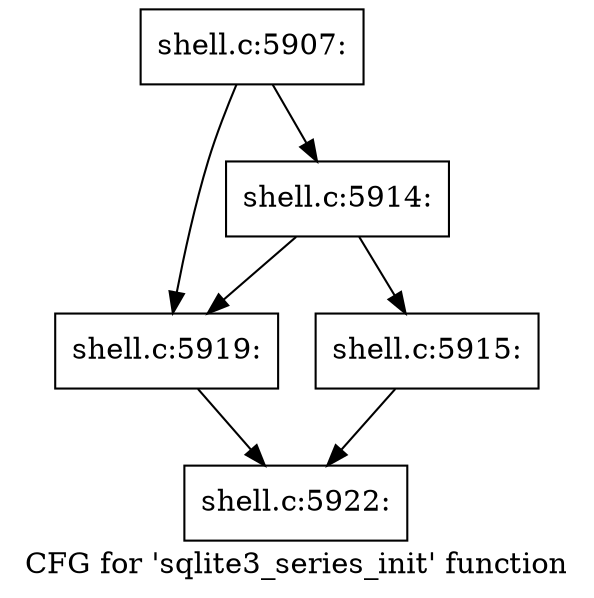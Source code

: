digraph "CFG for 'sqlite3_series_init' function" {
	label="CFG for 'sqlite3_series_init' function";

	Node0x560276349c80 [shape=record,label="{shell.c:5907:}"];
	Node0x560276349c80 -> Node0x56027634af30;
	Node0x560276349c80 -> Node0x56027634aee0;
	Node0x56027634af30 [shape=record,label="{shell.c:5914:}"];
	Node0x56027634af30 -> Node0x56027634ae90;
	Node0x56027634af30 -> Node0x56027634aee0;
	Node0x56027634ae90 [shape=record,label="{shell.c:5915:}"];
	Node0x56027634ae90 -> Node0x560276349f20;
	Node0x56027634aee0 [shape=record,label="{shell.c:5919:}"];
	Node0x56027634aee0 -> Node0x560276349f20;
	Node0x560276349f20 [shape=record,label="{shell.c:5922:}"];
}
